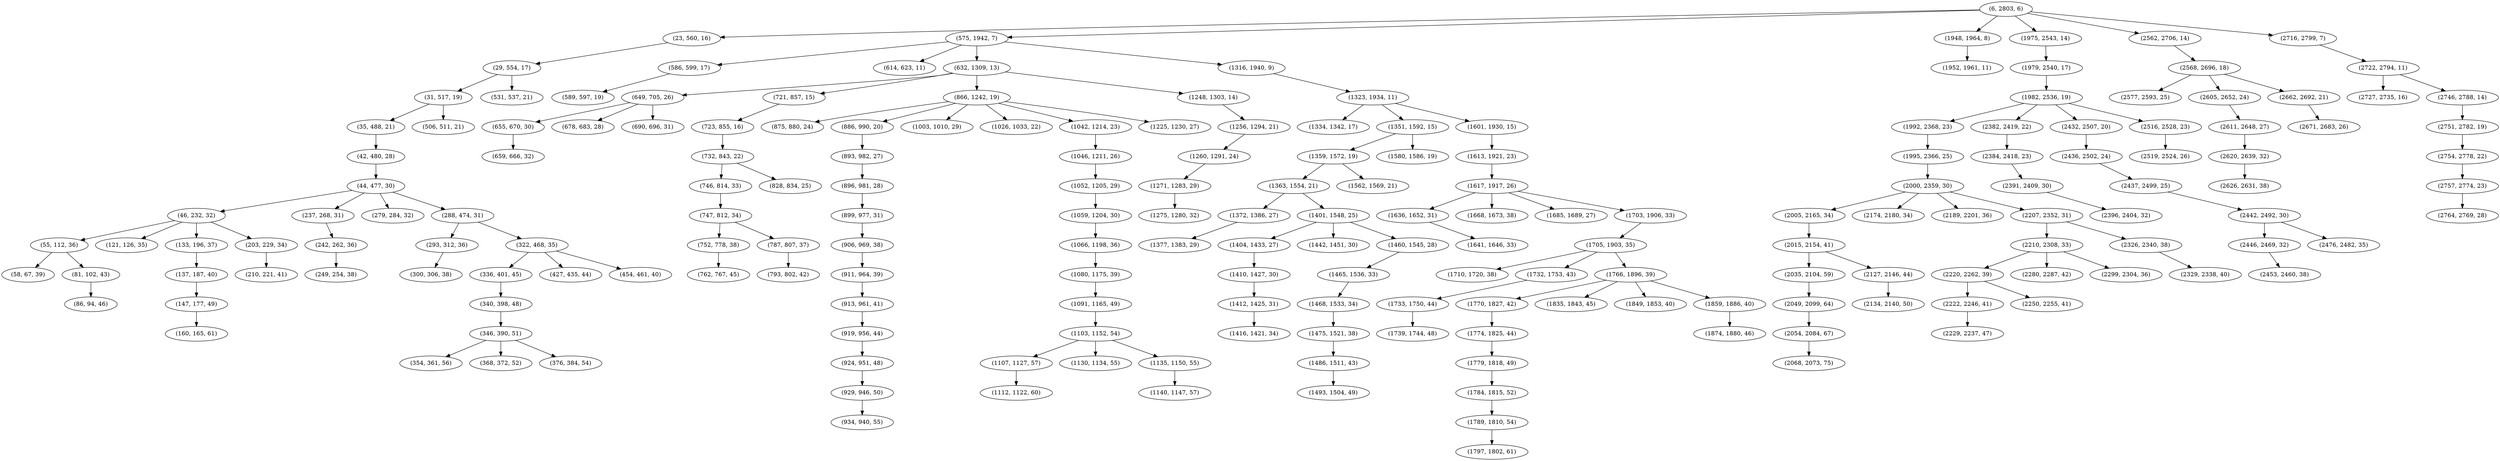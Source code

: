 digraph tree {
    "(6, 2803, 6)";
    "(23, 560, 16)";
    "(29, 554, 17)";
    "(31, 517, 19)";
    "(35, 488, 21)";
    "(42, 480, 28)";
    "(44, 477, 30)";
    "(46, 232, 32)";
    "(55, 112, 36)";
    "(58, 67, 39)";
    "(81, 102, 43)";
    "(86, 94, 46)";
    "(121, 126, 35)";
    "(133, 196, 37)";
    "(137, 187, 40)";
    "(147, 177, 49)";
    "(160, 165, 61)";
    "(203, 229, 34)";
    "(210, 221, 41)";
    "(237, 268, 31)";
    "(242, 262, 36)";
    "(249, 254, 38)";
    "(279, 284, 32)";
    "(288, 474, 31)";
    "(293, 312, 36)";
    "(300, 306, 38)";
    "(322, 468, 35)";
    "(336, 401, 45)";
    "(340, 398, 48)";
    "(346, 390, 51)";
    "(354, 361, 56)";
    "(368, 372, 52)";
    "(376, 384, 54)";
    "(427, 435, 44)";
    "(454, 461, 40)";
    "(506, 511, 21)";
    "(531, 537, 21)";
    "(575, 1942, 7)";
    "(586, 599, 17)";
    "(589, 597, 19)";
    "(614, 623, 11)";
    "(632, 1309, 13)";
    "(649, 705, 26)";
    "(655, 670, 30)";
    "(659, 666, 32)";
    "(678, 683, 28)";
    "(690, 696, 31)";
    "(721, 857, 15)";
    "(723, 855, 16)";
    "(732, 843, 22)";
    "(746, 814, 33)";
    "(747, 812, 34)";
    "(752, 778, 38)";
    "(762, 767, 45)";
    "(787, 807, 37)";
    "(793, 802, 42)";
    "(828, 834, 25)";
    "(866, 1242, 19)";
    "(875, 880, 24)";
    "(886, 990, 20)";
    "(893, 982, 27)";
    "(896, 981, 28)";
    "(899, 977, 31)";
    "(906, 969, 38)";
    "(911, 964, 39)";
    "(913, 961, 41)";
    "(919, 956, 44)";
    "(924, 951, 48)";
    "(929, 946, 50)";
    "(934, 940, 55)";
    "(1003, 1010, 29)";
    "(1026, 1033, 22)";
    "(1042, 1214, 23)";
    "(1046, 1211, 26)";
    "(1052, 1205, 29)";
    "(1059, 1204, 30)";
    "(1066, 1198, 36)";
    "(1080, 1175, 39)";
    "(1091, 1165, 49)";
    "(1103, 1152, 54)";
    "(1107, 1127, 57)";
    "(1112, 1122, 60)";
    "(1130, 1134, 55)";
    "(1135, 1150, 55)";
    "(1140, 1147, 57)";
    "(1225, 1230, 27)";
    "(1248, 1303, 14)";
    "(1256, 1294, 21)";
    "(1260, 1291, 24)";
    "(1271, 1283, 29)";
    "(1275, 1280, 32)";
    "(1316, 1940, 9)";
    "(1323, 1934, 11)";
    "(1334, 1342, 17)";
    "(1351, 1592, 15)";
    "(1359, 1572, 19)";
    "(1363, 1554, 21)";
    "(1372, 1386, 27)";
    "(1377, 1383, 29)";
    "(1401, 1548, 25)";
    "(1404, 1433, 27)";
    "(1410, 1427, 30)";
    "(1412, 1425, 31)";
    "(1416, 1421, 34)";
    "(1442, 1451, 30)";
    "(1460, 1545, 28)";
    "(1465, 1536, 33)";
    "(1468, 1533, 34)";
    "(1475, 1521, 38)";
    "(1486, 1511, 43)";
    "(1493, 1504, 49)";
    "(1562, 1569, 21)";
    "(1580, 1586, 19)";
    "(1601, 1930, 15)";
    "(1613, 1921, 23)";
    "(1617, 1917, 26)";
    "(1636, 1652, 31)";
    "(1641, 1646, 33)";
    "(1668, 1673, 38)";
    "(1685, 1689, 27)";
    "(1703, 1906, 33)";
    "(1705, 1903, 35)";
    "(1710, 1720, 38)";
    "(1732, 1753, 43)";
    "(1733, 1750, 44)";
    "(1739, 1744, 48)";
    "(1766, 1896, 39)";
    "(1770, 1827, 42)";
    "(1774, 1825, 44)";
    "(1779, 1818, 49)";
    "(1784, 1815, 52)";
    "(1789, 1810, 54)";
    "(1797, 1802, 61)";
    "(1835, 1843, 45)";
    "(1849, 1853, 40)";
    "(1859, 1886, 40)";
    "(1874, 1880, 46)";
    "(1948, 1964, 8)";
    "(1952, 1961, 11)";
    "(1975, 2543, 14)";
    "(1979, 2540, 17)";
    "(1982, 2536, 19)";
    "(1992, 2368, 23)";
    "(1995, 2366, 25)";
    "(2000, 2359, 30)";
    "(2005, 2165, 34)";
    "(2015, 2154, 41)";
    "(2035, 2104, 59)";
    "(2049, 2099, 64)";
    "(2054, 2084, 67)";
    "(2068, 2073, 75)";
    "(2127, 2146, 44)";
    "(2134, 2140, 50)";
    "(2174, 2180, 34)";
    "(2189, 2201, 36)";
    "(2207, 2352, 31)";
    "(2210, 2308, 33)";
    "(2220, 2262, 39)";
    "(2222, 2246, 41)";
    "(2229, 2237, 47)";
    "(2250, 2255, 41)";
    "(2280, 2287, 42)";
    "(2299, 2304, 36)";
    "(2326, 2340, 38)";
    "(2329, 2338, 40)";
    "(2382, 2419, 22)";
    "(2384, 2418, 23)";
    "(2391, 2409, 30)";
    "(2396, 2404, 32)";
    "(2432, 2507, 20)";
    "(2436, 2502, 24)";
    "(2437, 2499, 25)";
    "(2442, 2492, 30)";
    "(2446, 2469, 32)";
    "(2453, 2460, 38)";
    "(2476, 2482, 35)";
    "(2516, 2528, 23)";
    "(2519, 2524, 26)";
    "(2562, 2706, 14)";
    "(2568, 2696, 18)";
    "(2577, 2593, 25)";
    "(2605, 2652, 24)";
    "(2611, 2648, 27)";
    "(2620, 2639, 32)";
    "(2626, 2631, 38)";
    "(2662, 2692, 21)";
    "(2671, 2683, 26)";
    "(2716, 2799, 7)";
    "(2722, 2794, 11)";
    "(2727, 2735, 16)";
    "(2746, 2788, 14)";
    "(2751, 2782, 19)";
    "(2754, 2778, 22)";
    "(2757, 2774, 23)";
    "(2764, 2769, 28)";
    "(6, 2803, 6)" -> "(23, 560, 16)";
    "(6, 2803, 6)" -> "(575, 1942, 7)";
    "(6, 2803, 6)" -> "(1948, 1964, 8)";
    "(6, 2803, 6)" -> "(1975, 2543, 14)";
    "(6, 2803, 6)" -> "(2562, 2706, 14)";
    "(6, 2803, 6)" -> "(2716, 2799, 7)";
    "(23, 560, 16)" -> "(29, 554, 17)";
    "(29, 554, 17)" -> "(31, 517, 19)";
    "(29, 554, 17)" -> "(531, 537, 21)";
    "(31, 517, 19)" -> "(35, 488, 21)";
    "(31, 517, 19)" -> "(506, 511, 21)";
    "(35, 488, 21)" -> "(42, 480, 28)";
    "(42, 480, 28)" -> "(44, 477, 30)";
    "(44, 477, 30)" -> "(46, 232, 32)";
    "(44, 477, 30)" -> "(237, 268, 31)";
    "(44, 477, 30)" -> "(279, 284, 32)";
    "(44, 477, 30)" -> "(288, 474, 31)";
    "(46, 232, 32)" -> "(55, 112, 36)";
    "(46, 232, 32)" -> "(121, 126, 35)";
    "(46, 232, 32)" -> "(133, 196, 37)";
    "(46, 232, 32)" -> "(203, 229, 34)";
    "(55, 112, 36)" -> "(58, 67, 39)";
    "(55, 112, 36)" -> "(81, 102, 43)";
    "(81, 102, 43)" -> "(86, 94, 46)";
    "(133, 196, 37)" -> "(137, 187, 40)";
    "(137, 187, 40)" -> "(147, 177, 49)";
    "(147, 177, 49)" -> "(160, 165, 61)";
    "(203, 229, 34)" -> "(210, 221, 41)";
    "(237, 268, 31)" -> "(242, 262, 36)";
    "(242, 262, 36)" -> "(249, 254, 38)";
    "(288, 474, 31)" -> "(293, 312, 36)";
    "(288, 474, 31)" -> "(322, 468, 35)";
    "(293, 312, 36)" -> "(300, 306, 38)";
    "(322, 468, 35)" -> "(336, 401, 45)";
    "(322, 468, 35)" -> "(427, 435, 44)";
    "(322, 468, 35)" -> "(454, 461, 40)";
    "(336, 401, 45)" -> "(340, 398, 48)";
    "(340, 398, 48)" -> "(346, 390, 51)";
    "(346, 390, 51)" -> "(354, 361, 56)";
    "(346, 390, 51)" -> "(368, 372, 52)";
    "(346, 390, 51)" -> "(376, 384, 54)";
    "(575, 1942, 7)" -> "(586, 599, 17)";
    "(575, 1942, 7)" -> "(614, 623, 11)";
    "(575, 1942, 7)" -> "(632, 1309, 13)";
    "(575, 1942, 7)" -> "(1316, 1940, 9)";
    "(586, 599, 17)" -> "(589, 597, 19)";
    "(632, 1309, 13)" -> "(649, 705, 26)";
    "(632, 1309, 13)" -> "(721, 857, 15)";
    "(632, 1309, 13)" -> "(866, 1242, 19)";
    "(632, 1309, 13)" -> "(1248, 1303, 14)";
    "(649, 705, 26)" -> "(655, 670, 30)";
    "(649, 705, 26)" -> "(678, 683, 28)";
    "(649, 705, 26)" -> "(690, 696, 31)";
    "(655, 670, 30)" -> "(659, 666, 32)";
    "(721, 857, 15)" -> "(723, 855, 16)";
    "(723, 855, 16)" -> "(732, 843, 22)";
    "(732, 843, 22)" -> "(746, 814, 33)";
    "(732, 843, 22)" -> "(828, 834, 25)";
    "(746, 814, 33)" -> "(747, 812, 34)";
    "(747, 812, 34)" -> "(752, 778, 38)";
    "(747, 812, 34)" -> "(787, 807, 37)";
    "(752, 778, 38)" -> "(762, 767, 45)";
    "(787, 807, 37)" -> "(793, 802, 42)";
    "(866, 1242, 19)" -> "(875, 880, 24)";
    "(866, 1242, 19)" -> "(886, 990, 20)";
    "(866, 1242, 19)" -> "(1003, 1010, 29)";
    "(866, 1242, 19)" -> "(1026, 1033, 22)";
    "(866, 1242, 19)" -> "(1042, 1214, 23)";
    "(866, 1242, 19)" -> "(1225, 1230, 27)";
    "(886, 990, 20)" -> "(893, 982, 27)";
    "(893, 982, 27)" -> "(896, 981, 28)";
    "(896, 981, 28)" -> "(899, 977, 31)";
    "(899, 977, 31)" -> "(906, 969, 38)";
    "(906, 969, 38)" -> "(911, 964, 39)";
    "(911, 964, 39)" -> "(913, 961, 41)";
    "(913, 961, 41)" -> "(919, 956, 44)";
    "(919, 956, 44)" -> "(924, 951, 48)";
    "(924, 951, 48)" -> "(929, 946, 50)";
    "(929, 946, 50)" -> "(934, 940, 55)";
    "(1042, 1214, 23)" -> "(1046, 1211, 26)";
    "(1046, 1211, 26)" -> "(1052, 1205, 29)";
    "(1052, 1205, 29)" -> "(1059, 1204, 30)";
    "(1059, 1204, 30)" -> "(1066, 1198, 36)";
    "(1066, 1198, 36)" -> "(1080, 1175, 39)";
    "(1080, 1175, 39)" -> "(1091, 1165, 49)";
    "(1091, 1165, 49)" -> "(1103, 1152, 54)";
    "(1103, 1152, 54)" -> "(1107, 1127, 57)";
    "(1103, 1152, 54)" -> "(1130, 1134, 55)";
    "(1103, 1152, 54)" -> "(1135, 1150, 55)";
    "(1107, 1127, 57)" -> "(1112, 1122, 60)";
    "(1135, 1150, 55)" -> "(1140, 1147, 57)";
    "(1248, 1303, 14)" -> "(1256, 1294, 21)";
    "(1256, 1294, 21)" -> "(1260, 1291, 24)";
    "(1260, 1291, 24)" -> "(1271, 1283, 29)";
    "(1271, 1283, 29)" -> "(1275, 1280, 32)";
    "(1316, 1940, 9)" -> "(1323, 1934, 11)";
    "(1323, 1934, 11)" -> "(1334, 1342, 17)";
    "(1323, 1934, 11)" -> "(1351, 1592, 15)";
    "(1323, 1934, 11)" -> "(1601, 1930, 15)";
    "(1351, 1592, 15)" -> "(1359, 1572, 19)";
    "(1351, 1592, 15)" -> "(1580, 1586, 19)";
    "(1359, 1572, 19)" -> "(1363, 1554, 21)";
    "(1359, 1572, 19)" -> "(1562, 1569, 21)";
    "(1363, 1554, 21)" -> "(1372, 1386, 27)";
    "(1363, 1554, 21)" -> "(1401, 1548, 25)";
    "(1372, 1386, 27)" -> "(1377, 1383, 29)";
    "(1401, 1548, 25)" -> "(1404, 1433, 27)";
    "(1401, 1548, 25)" -> "(1442, 1451, 30)";
    "(1401, 1548, 25)" -> "(1460, 1545, 28)";
    "(1404, 1433, 27)" -> "(1410, 1427, 30)";
    "(1410, 1427, 30)" -> "(1412, 1425, 31)";
    "(1412, 1425, 31)" -> "(1416, 1421, 34)";
    "(1460, 1545, 28)" -> "(1465, 1536, 33)";
    "(1465, 1536, 33)" -> "(1468, 1533, 34)";
    "(1468, 1533, 34)" -> "(1475, 1521, 38)";
    "(1475, 1521, 38)" -> "(1486, 1511, 43)";
    "(1486, 1511, 43)" -> "(1493, 1504, 49)";
    "(1601, 1930, 15)" -> "(1613, 1921, 23)";
    "(1613, 1921, 23)" -> "(1617, 1917, 26)";
    "(1617, 1917, 26)" -> "(1636, 1652, 31)";
    "(1617, 1917, 26)" -> "(1668, 1673, 38)";
    "(1617, 1917, 26)" -> "(1685, 1689, 27)";
    "(1617, 1917, 26)" -> "(1703, 1906, 33)";
    "(1636, 1652, 31)" -> "(1641, 1646, 33)";
    "(1703, 1906, 33)" -> "(1705, 1903, 35)";
    "(1705, 1903, 35)" -> "(1710, 1720, 38)";
    "(1705, 1903, 35)" -> "(1732, 1753, 43)";
    "(1705, 1903, 35)" -> "(1766, 1896, 39)";
    "(1732, 1753, 43)" -> "(1733, 1750, 44)";
    "(1733, 1750, 44)" -> "(1739, 1744, 48)";
    "(1766, 1896, 39)" -> "(1770, 1827, 42)";
    "(1766, 1896, 39)" -> "(1835, 1843, 45)";
    "(1766, 1896, 39)" -> "(1849, 1853, 40)";
    "(1766, 1896, 39)" -> "(1859, 1886, 40)";
    "(1770, 1827, 42)" -> "(1774, 1825, 44)";
    "(1774, 1825, 44)" -> "(1779, 1818, 49)";
    "(1779, 1818, 49)" -> "(1784, 1815, 52)";
    "(1784, 1815, 52)" -> "(1789, 1810, 54)";
    "(1789, 1810, 54)" -> "(1797, 1802, 61)";
    "(1859, 1886, 40)" -> "(1874, 1880, 46)";
    "(1948, 1964, 8)" -> "(1952, 1961, 11)";
    "(1975, 2543, 14)" -> "(1979, 2540, 17)";
    "(1979, 2540, 17)" -> "(1982, 2536, 19)";
    "(1982, 2536, 19)" -> "(1992, 2368, 23)";
    "(1982, 2536, 19)" -> "(2382, 2419, 22)";
    "(1982, 2536, 19)" -> "(2432, 2507, 20)";
    "(1982, 2536, 19)" -> "(2516, 2528, 23)";
    "(1992, 2368, 23)" -> "(1995, 2366, 25)";
    "(1995, 2366, 25)" -> "(2000, 2359, 30)";
    "(2000, 2359, 30)" -> "(2005, 2165, 34)";
    "(2000, 2359, 30)" -> "(2174, 2180, 34)";
    "(2000, 2359, 30)" -> "(2189, 2201, 36)";
    "(2000, 2359, 30)" -> "(2207, 2352, 31)";
    "(2005, 2165, 34)" -> "(2015, 2154, 41)";
    "(2015, 2154, 41)" -> "(2035, 2104, 59)";
    "(2015, 2154, 41)" -> "(2127, 2146, 44)";
    "(2035, 2104, 59)" -> "(2049, 2099, 64)";
    "(2049, 2099, 64)" -> "(2054, 2084, 67)";
    "(2054, 2084, 67)" -> "(2068, 2073, 75)";
    "(2127, 2146, 44)" -> "(2134, 2140, 50)";
    "(2207, 2352, 31)" -> "(2210, 2308, 33)";
    "(2207, 2352, 31)" -> "(2326, 2340, 38)";
    "(2210, 2308, 33)" -> "(2220, 2262, 39)";
    "(2210, 2308, 33)" -> "(2280, 2287, 42)";
    "(2210, 2308, 33)" -> "(2299, 2304, 36)";
    "(2220, 2262, 39)" -> "(2222, 2246, 41)";
    "(2220, 2262, 39)" -> "(2250, 2255, 41)";
    "(2222, 2246, 41)" -> "(2229, 2237, 47)";
    "(2326, 2340, 38)" -> "(2329, 2338, 40)";
    "(2382, 2419, 22)" -> "(2384, 2418, 23)";
    "(2384, 2418, 23)" -> "(2391, 2409, 30)";
    "(2391, 2409, 30)" -> "(2396, 2404, 32)";
    "(2432, 2507, 20)" -> "(2436, 2502, 24)";
    "(2436, 2502, 24)" -> "(2437, 2499, 25)";
    "(2437, 2499, 25)" -> "(2442, 2492, 30)";
    "(2442, 2492, 30)" -> "(2446, 2469, 32)";
    "(2442, 2492, 30)" -> "(2476, 2482, 35)";
    "(2446, 2469, 32)" -> "(2453, 2460, 38)";
    "(2516, 2528, 23)" -> "(2519, 2524, 26)";
    "(2562, 2706, 14)" -> "(2568, 2696, 18)";
    "(2568, 2696, 18)" -> "(2577, 2593, 25)";
    "(2568, 2696, 18)" -> "(2605, 2652, 24)";
    "(2568, 2696, 18)" -> "(2662, 2692, 21)";
    "(2605, 2652, 24)" -> "(2611, 2648, 27)";
    "(2611, 2648, 27)" -> "(2620, 2639, 32)";
    "(2620, 2639, 32)" -> "(2626, 2631, 38)";
    "(2662, 2692, 21)" -> "(2671, 2683, 26)";
    "(2716, 2799, 7)" -> "(2722, 2794, 11)";
    "(2722, 2794, 11)" -> "(2727, 2735, 16)";
    "(2722, 2794, 11)" -> "(2746, 2788, 14)";
    "(2746, 2788, 14)" -> "(2751, 2782, 19)";
    "(2751, 2782, 19)" -> "(2754, 2778, 22)";
    "(2754, 2778, 22)" -> "(2757, 2774, 23)";
    "(2757, 2774, 23)" -> "(2764, 2769, 28)";
}
